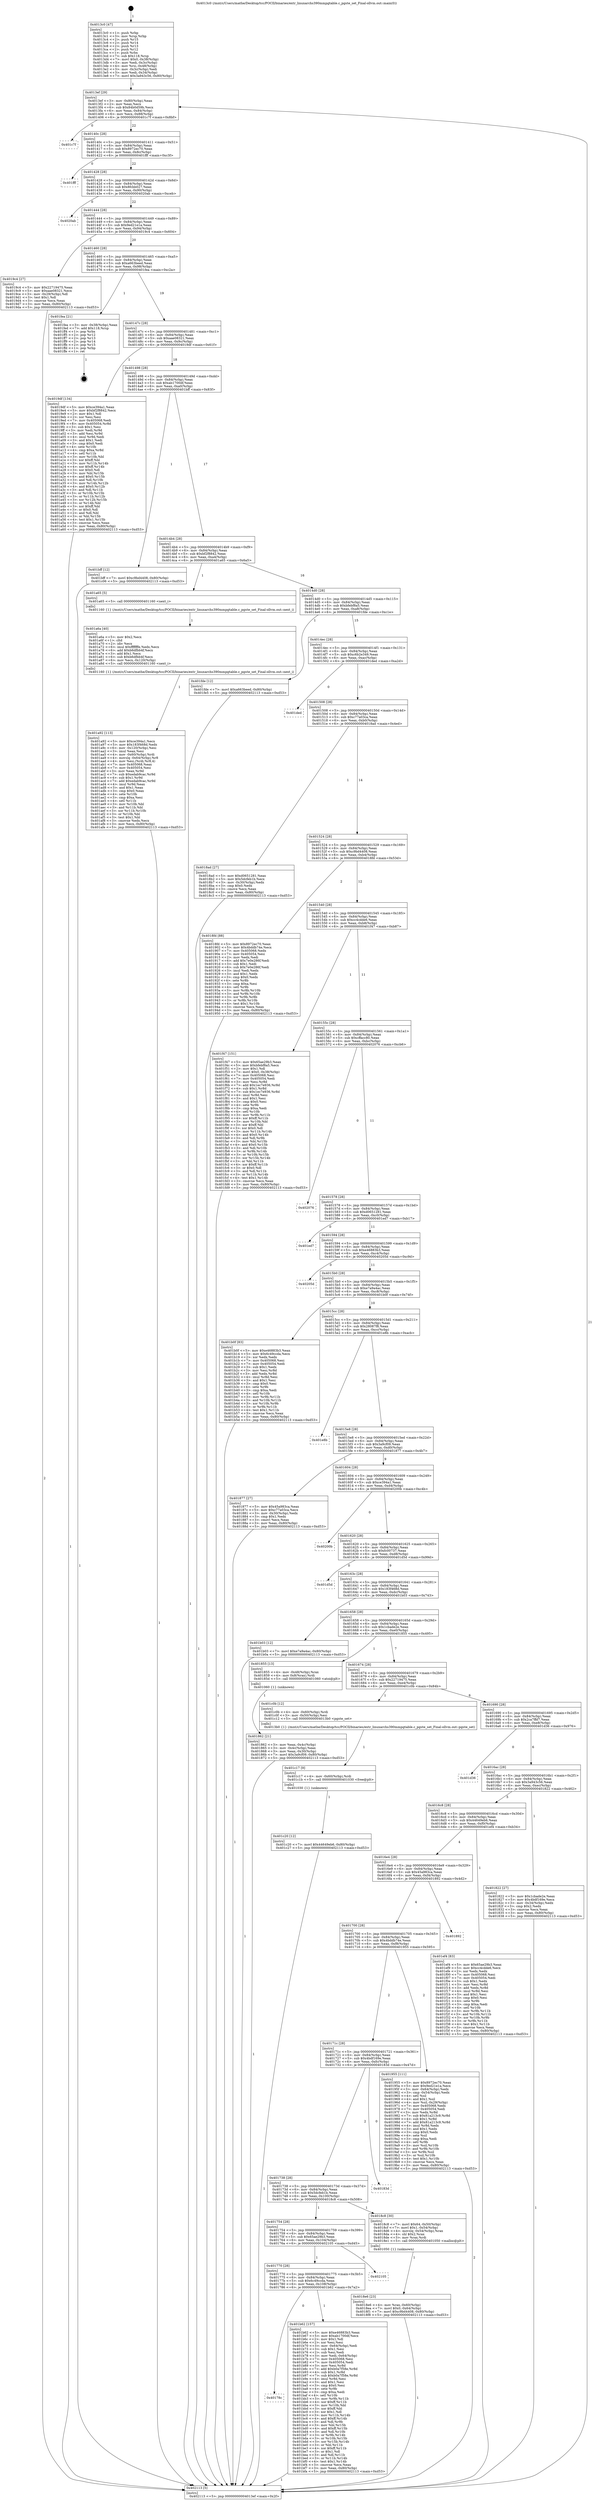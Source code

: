 digraph "0x4013c0" {
  label = "0x4013c0 (/mnt/c/Users/mathe/Desktop/tcc/POCII/binaries/extr_linuxarchs390mmpgtable.c_pgste_set_Final-ollvm.out::main(0))"
  labelloc = "t"
  node[shape=record]

  Entry [label="",width=0.3,height=0.3,shape=circle,fillcolor=black,style=filled]
  "0x4013ef" [label="{
     0x4013ef [29]\l
     | [instrs]\l
     &nbsp;&nbsp;0x4013ef \<+3\>: mov -0x80(%rbp),%eax\l
     &nbsp;&nbsp;0x4013f2 \<+2\>: mov %eax,%ecx\l
     &nbsp;&nbsp;0x4013f4 \<+6\>: sub $0x84b0d59b,%ecx\l
     &nbsp;&nbsp;0x4013fa \<+6\>: mov %eax,-0x84(%rbp)\l
     &nbsp;&nbsp;0x401400 \<+6\>: mov %ecx,-0x88(%rbp)\l
     &nbsp;&nbsp;0x401406 \<+6\>: je 0000000000401c7f \<main+0x8bf\>\l
  }"]
  "0x401c7f" [label="{
     0x401c7f\l
  }", style=dashed]
  "0x40140c" [label="{
     0x40140c [28]\l
     | [instrs]\l
     &nbsp;&nbsp;0x40140c \<+5\>: jmp 0000000000401411 \<main+0x51\>\l
     &nbsp;&nbsp;0x401411 \<+6\>: mov -0x84(%rbp),%eax\l
     &nbsp;&nbsp;0x401417 \<+5\>: sub $0x8972ec70,%eax\l
     &nbsp;&nbsp;0x40141c \<+6\>: mov %eax,-0x8c(%rbp)\l
     &nbsp;&nbsp;0x401422 \<+6\>: je 0000000000401fff \<main+0xc3f\>\l
  }"]
  Exit [label="",width=0.3,height=0.3,shape=circle,fillcolor=black,style=filled,peripheries=2]
  "0x401fff" [label="{
     0x401fff\l
  }", style=dashed]
  "0x401428" [label="{
     0x401428 [28]\l
     | [instrs]\l
     &nbsp;&nbsp;0x401428 \<+5\>: jmp 000000000040142d \<main+0x6d\>\l
     &nbsp;&nbsp;0x40142d \<+6\>: mov -0x84(%rbp),%eax\l
     &nbsp;&nbsp;0x401433 \<+5\>: sub $0x8fcbb027,%eax\l
     &nbsp;&nbsp;0x401438 \<+6\>: mov %eax,-0x90(%rbp)\l
     &nbsp;&nbsp;0x40143e \<+6\>: je 00000000004020ab \<main+0xceb\>\l
  }"]
  "0x401c20" [label="{
     0x401c20 [12]\l
     | [instrs]\l
     &nbsp;&nbsp;0x401c20 \<+7\>: movl $0x44649eb6,-0x80(%rbp)\l
     &nbsp;&nbsp;0x401c27 \<+5\>: jmp 0000000000402113 \<main+0xd53\>\l
  }"]
  "0x4020ab" [label="{
     0x4020ab\l
  }", style=dashed]
  "0x401444" [label="{
     0x401444 [28]\l
     | [instrs]\l
     &nbsp;&nbsp;0x401444 \<+5\>: jmp 0000000000401449 \<main+0x89\>\l
     &nbsp;&nbsp;0x401449 \<+6\>: mov -0x84(%rbp),%eax\l
     &nbsp;&nbsp;0x40144f \<+5\>: sub $0x9ed21e1a,%eax\l
     &nbsp;&nbsp;0x401454 \<+6\>: mov %eax,-0x94(%rbp)\l
     &nbsp;&nbsp;0x40145a \<+6\>: je 00000000004019c4 \<main+0x604\>\l
  }"]
  "0x401c17" [label="{
     0x401c17 [9]\l
     | [instrs]\l
     &nbsp;&nbsp;0x401c17 \<+4\>: mov -0x60(%rbp),%rdi\l
     &nbsp;&nbsp;0x401c1b \<+5\>: call 0000000000401030 \<free@plt\>\l
     | [calls]\l
     &nbsp;&nbsp;0x401030 \{1\} (unknown)\l
  }"]
  "0x4019c4" [label="{
     0x4019c4 [27]\l
     | [instrs]\l
     &nbsp;&nbsp;0x4019c4 \<+5\>: mov $0x22719475,%eax\l
     &nbsp;&nbsp;0x4019c9 \<+5\>: mov $0xaae08321,%ecx\l
     &nbsp;&nbsp;0x4019ce \<+3\>: mov -0x29(%rbp),%dl\l
     &nbsp;&nbsp;0x4019d1 \<+3\>: test $0x1,%dl\l
     &nbsp;&nbsp;0x4019d4 \<+3\>: cmovne %ecx,%eax\l
     &nbsp;&nbsp;0x4019d7 \<+3\>: mov %eax,-0x80(%rbp)\l
     &nbsp;&nbsp;0x4019da \<+5\>: jmp 0000000000402113 \<main+0xd53\>\l
  }"]
  "0x401460" [label="{
     0x401460 [28]\l
     | [instrs]\l
     &nbsp;&nbsp;0x401460 \<+5\>: jmp 0000000000401465 \<main+0xa5\>\l
     &nbsp;&nbsp;0x401465 \<+6\>: mov -0x84(%rbp),%eax\l
     &nbsp;&nbsp;0x40146b \<+5\>: sub $0xa663beed,%eax\l
     &nbsp;&nbsp;0x401470 \<+6\>: mov %eax,-0x98(%rbp)\l
     &nbsp;&nbsp;0x401476 \<+6\>: je 0000000000401fea \<main+0xc2a\>\l
  }"]
  "0x40178c" [label="{
     0x40178c\l
  }", style=dashed]
  "0x401fea" [label="{
     0x401fea [21]\l
     | [instrs]\l
     &nbsp;&nbsp;0x401fea \<+3\>: mov -0x38(%rbp),%eax\l
     &nbsp;&nbsp;0x401fed \<+7\>: add $0x118,%rsp\l
     &nbsp;&nbsp;0x401ff4 \<+1\>: pop %rbx\l
     &nbsp;&nbsp;0x401ff5 \<+2\>: pop %r12\l
     &nbsp;&nbsp;0x401ff7 \<+2\>: pop %r13\l
     &nbsp;&nbsp;0x401ff9 \<+2\>: pop %r14\l
     &nbsp;&nbsp;0x401ffb \<+2\>: pop %r15\l
     &nbsp;&nbsp;0x401ffd \<+1\>: pop %rbp\l
     &nbsp;&nbsp;0x401ffe \<+1\>: ret\l
  }"]
  "0x40147c" [label="{
     0x40147c [28]\l
     | [instrs]\l
     &nbsp;&nbsp;0x40147c \<+5\>: jmp 0000000000401481 \<main+0xc1\>\l
     &nbsp;&nbsp;0x401481 \<+6\>: mov -0x84(%rbp),%eax\l
     &nbsp;&nbsp;0x401487 \<+5\>: sub $0xaae08321,%eax\l
     &nbsp;&nbsp;0x40148c \<+6\>: mov %eax,-0x9c(%rbp)\l
     &nbsp;&nbsp;0x401492 \<+6\>: je 00000000004019df \<main+0x61f\>\l
  }"]
  "0x401b62" [label="{
     0x401b62 [157]\l
     | [instrs]\l
     &nbsp;&nbsp;0x401b62 \<+5\>: mov $0xe46883b3,%eax\l
     &nbsp;&nbsp;0x401b67 \<+5\>: mov $0xab1700df,%ecx\l
     &nbsp;&nbsp;0x401b6c \<+2\>: mov $0x1,%dl\l
     &nbsp;&nbsp;0x401b6e \<+2\>: xor %esi,%esi\l
     &nbsp;&nbsp;0x401b70 \<+3\>: mov -0x64(%rbp),%edi\l
     &nbsp;&nbsp;0x401b73 \<+3\>: sub $0x1,%esi\l
     &nbsp;&nbsp;0x401b76 \<+2\>: sub %esi,%edi\l
     &nbsp;&nbsp;0x401b78 \<+3\>: mov %edi,-0x64(%rbp)\l
     &nbsp;&nbsp;0x401b7b \<+7\>: mov 0x405068,%esi\l
     &nbsp;&nbsp;0x401b82 \<+7\>: mov 0x405054,%edi\l
     &nbsp;&nbsp;0x401b89 \<+3\>: mov %esi,%r8d\l
     &nbsp;&nbsp;0x401b8c \<+7\>: add $0xb0a7f58e,%r8d\l
     &nbsp;&nbsp;0x401b93 \<+4\>: sub $0x1,%r8d\l
     &nbsp;&nbsp;0x401b97 \<+7\>: sub $0xb0a7f58e,%r8d\l
     &nbsp;&nbsp;0x401b9e \<+4\>: imul %r8d,%esi\l
     &nbsp;&nbsp;0x401ba2 \<+3\>: and $0x1,%esi\l
     &nbsp;&nbsp;0x401ba5 \<+3\>: cmp $0x0,%esi\l
     &nbsp;&nbsp;0x401ba8 \<+4\>: sete %r9b\l
     &nbsp;&nbsp;0x401bac \<+3\>: cmp $0xa,%edi\l
     &nbsp;&nbsp;0x401baf \<+4\>: setl %r10b\l
     &nbsp;&nbsp;0x401bb3 \<+3\>: mov %r9b,%r11b\l
     &nbsp;&nbsp;0x401bb6 \<+4\>: xor $0xff,%r11b\l
     &nbsp;&nbsp;0x401bba \<+3\>: mov %r10b,%bl\l
     &nbsp;&nbsp;0x401bbd \<+3\>: xor $0xff,%bl\l
     &nbsp;&nbsp;0x401bc0 \<+3\>: xor $0x1,%dl\l
     &nbsp;&nbsp;0x401bc3 \<+3\>: mov %r11b,%r14b\l
     &nbsp;&nbsp;0x401bc6 \<+4\>: and $0xff,%r14b\l
     &nbsp;&nbsp;0x401bca \<+3\>: and %dl,%r9b\l
     &nbsp;&nbsp;0x401bcd \<+3\>: mov %bl,%r15b\l
     &nbsp;&nbsp;0x401bd0 \<+4\>: and $0xff,%r15b\l
     &nbsp;&nbsp;0x401bd4 \<+3\>: and %dl,%r10b\l
     &nbsp;&nbsp;0x401bd7 \<+3\>: or %r9b,%r14b\l
     &nbsp;&nbsp;0x401bda \<+3\>: or %r10b,%r15b\l
     &nbsp;&nbsp;0x401bdd \<+3\>: xor %r15b,%r14b\l
     &nbsp;&nbsp;0x401be0 \<+3\>: or %bl,%r11b\l
     &nbsp;&nbsp;0x401be3 \<+4\>: xor $0xff,%r11b\l
     &nbsp;&nbsp;0x401be7 \<+3\>: or $0x1,%dl\l
     &nbsp;&nbsp;0x401bea \<+3\>: and %dl,%r11b\l
     &nbsp;&nbsp;0x401bed \<+3\>: or %r11b,%r14b\l
     &nbsp;&nbsp;0x401bf0 \<+4\>: test $0x1,%r14b\l
     &nbsp;&nbsp;0x401bf4 \<+3\>: cmovne %ecx,%eax\l
     &nbsp;&nbsp;0x401bf7 \<+3\>: mov %eax,-0x80(%rbp)\l
     &nbsp;&nbsp;0x401bfa \<+5\>: jmp 0000000000402113 \<main+0xd53\>\l
  }"]
  "0x4019df" [label="{
     0x4019df [134]\l
     | [instrs]\l
     &nbsp;&nbsp;0x4019df \<+5\>: mov $0xce394a1,%eax\l
     &nbsp;&nbsp;0x4019e4 \<+5\>: mov $0xbf2f8842,%ecx\l
     &nbsp;&nbsp;0x4019e9 \<+2\>: mov $0x1,%dl\l
     &nbsp;&nbsp;0x4019eb \<+2\>: xor %esi,%esi\l
     &nbsp;&nbsp;0x4019ed \<+7\>: mov 0x405068,%edi\l
     &nbsp;&nbsp;0x4019f4 \<+8\>: mov 0x405054,%r8d\l
     &nbsp;&nbsp;0x4019fc \<+3\>: sub $0x1,%esi\l
     &nbsp;&nbsp;0x4019ff \<+3\>: mov %edi,%r9d\l
     &nbsp;&nbsp;0x401a02 \<+3\>: add %esi,%r9d\l
     &nbsp;&nbsp;0x401a05 \<+4\>: imul %r9d,%edi\l
     &nbsp;&nbsp;0x401a09 \<+3\>: and $0x1,%edi\l
     &nbsp;&nbsp;0x401a0c \<+3\>: cmp $0x0,%edi\l
     &nbsp;&nbsp;0x401a0f \<+4\>: sete %r10b\l
     &nbsp;&nbsp;0x401a13 \<+4\>: cmp $0xa,%r8d\l
     &nbsp;&nbsp;0x401a17 \<+4\>: setl %r11b\l
     &nbsp;&nbsp;0x401a1b \<+3\>: mov %r10b,%bl\l
     &nbsp;&nbsp;0x401a1e \<+3\>: xor $0xff,%bl\l
     &nbsp;&nbsp;0x401a21 \<+3\>: mov %r11b,%r14b\l
     &nbsp;&nbsp;0x401a24 \<+4\>: xor $0xff,%r14b\l
     &nbsp;&nbsp;0x401a28 \<+3\>: xor $0x0,%dl\l
     &nbsp;&nbsp;0x401a2b \<+3\>: mov %bl,%r15b\l
     &nbsp;&nbsp;0x401a2e \<+4\>: and $0x0,%r15b\l
     &nbsp;&nbsp;0x401a32 \<+3\>: and %dl,%r10b\l
     &nbsp;&nbsp;0x401a35 \<+3\>: mov %r14b,%r12b\l
     &nbsp;&nbsp;0x401a38 \<+4\>: and $0x0,%r12b\l
     &nbsp;&nbsp;0x401a3c \<+3\>: and %dl,%r11b\l
     &nbsp;&nbsp;0x401a3f \<+3\>: or %r10b,%r15b\l
     &nbsp;&nbsp;0x401a42 \<+3\>: or %r11b,%r12b\l
     &nbsp;&nbsp;0x401a45 \<+3\>: xor %r12b,%r15b\l
     &nbsp;&nbsp;0x401a48 \<+3\>: or %r14b,%bl\l
     &nbsp;&nbsp;0x401a4b \<+3\>: xor $0xff,%bl\l
     &nbsp;&nbsp;0x401a4e \<+3\>: or $0x0,%dl\l
     &nbsp;&nbsp;0x401a51 \<+2\>: and %dl,%bl\l
     &nbsp;&nbsp;0x401a53 \<+3\>: or %bl,%r15b\l
     &nbsp;&nbsp;0x401a56 \<+4\>: test $0x1,%r15b\l
     &nbsp;&nbsp;0x401a5a \<+3\>: cmovne %ecx,%eax\l
     &nbsp;&nbsp;0x401a5d \<+3\>: mov %eax,-0x80(%rbp)\l
     &nbsp;&nbsp;0x401a60 \<+5\>: jmp 0000000000402113 \<main+0xd53\>\l
  }"]
  "0x401498" [label="{
     0x401498 [28]\l
     | [instrs]\l
     &nbsp;&nbsp;0x401498 \<+5\>: jmp 000000000040149d \<main+0xdd\>\l
     &nbsp;&nbsp;0x40149d \<+6\>: mov -0x84(%rbp),%eax\l
     &nbsp;&nbsp;0x4014a3 \<+5\>: sub $0xab1700df,%eax\l
     &nbsp;&nbsp;0x4014a8 \<+6\>: mov %eax,-0xa0(%rbp)\l
     &nbsp;&nbsp;0x4014ae \<+6\>: je 0000000000401bff \<main+0x83f\>\l
  }"]
  "0x401770" [label="{
     0x401770 [28]\l
     | [instrs]\l
     &nbsp;&nbsp;0x401770 \<+5\>: jmp 0000000000401775 \<main+0x3b5\>\l
     &nbsp;&nbsp;0x401775 \<+6\>: mov -0x84(%rbp),%eax\l
     &nbsp;&nbsp;0x40177b \<+5\>: sub $0x6c49ccda,%eax\l
     &nbsp;&nbsp;0x401780 \<+6\>: mov %eax,-0x108(%rbp)\l
     &nbsp;&nbsp;0x401786 \<+6\>: je 0000000000401b62 \<main+0x7a2\>\l
  }"]
  "0x401bff" [label="{
     0x401bff [12]\l
     | [instrs]\l
     &nbsp;&nbsp;0x401bff \<+7\>: movl $0xc9bd4408,-0x80(%rbp)\l
     &nbsp;&nbsp;0x401c06 \<+5\>: jmp 0000000000402113 \<main+0xd53\>\l
  }"]
  "0x4014b4" [label="{
     0x4014b4 [28]\l
     | [instrs]\l
     &nbsp;&nbsp;0x4014b4 \<+5\>: jmp 00000000004014b9 \<main+0xf9\>\l
     &nbsp;&nbsp;0x4014b9 \<+6\>: mov -0x84(%rbp),%eax\l
     &nbsp;&nbsp;0x4014bf \<+5\>: sub $0xbf2f8842,%eax\l
     &nbsp;&nbsp;0x4014c4 \<+6\>: mov %eax,-0xa4(%rbp)\l
     &nbsp;&nbsp;0x4014ca \<+6\>: je 0000000000401a65 \<main+0x6a5\>\l
  }"]
  "0x402105" [label="{
     0x402105\l
  }", style=dashed]
  "0x401a65" [label="{
     0x401a65 [5]\l
     | [instrs]\l
     &nbsp;&nbsp;0x401a65 \<+5\>: call 0000000000401160 \<next_i\>\l
     | [calls]\l
     &nbsp;&nbsp;0x401160 \{1\} (/mnt/c/Users/mathe/Desktop/tcc/POCII/binaries/extr_linuxarchs390mmpgtable.c_pgste_set_Final-ollvm.out::next_i)\l
  }"]
  "0x4014d0" [label="{
     0x4014d0 [28]\l
     | [instrs]\l
     &nbsp;&nbsp;0x4014d0 \<+5\>: jmp 00000000004014d5 \<main+0x115\>\l
     &nbsp;&nbsp;0x4014d5 \<+6\>: mov -0x84(%rbp),%eax\l
     &nbsp;&nbsp;0x4014db \<+5\>: sub $0xbfebf8a5,%eax\l
     &nbsp;&nbsp;0x4014e0 \<+6\>: mov %eax,-0xa8(%rbp)\l
     &nbsp;&nbsp;0x4014e6 \<+6\>: je 0000000000401fde \<main+0xc1e\>\l
  }"]
  "0x401a92" [label="{
     0x401a92 [113]\l
     | [instrs]\l
     &nbsp;&nbsp;0x401a92 \<+5\>: mov $0xce394a1,%ecx\l
     &nbsp;&nbsp;0x401a97 \<+5\>: mov $0x183f468d,%edx\l
     &nbsp;&nbsp;0x401a9c \<+6\>: mov -0x120(%rbp),%esi\l
     &nbsp;&nbsp;0x401aa2 \<+3\>: imul %eax,%esi\l
     &nbsp;&nbsp;0x401aa5 \<+4\>: mov -0x60(%rbp),%rdi\l
     &nbsp;&nbsp;0x401aa9 \<+4\>: movslq -0x64(%rbp),%r8\l
     &nbsp;&nbsp;0x401aad \<+4\>: mov %esi,(%rdi,%r8,4)\l
     &nbsp;&nbsp;0x401ab1 \<+7\>: mov 0x405068,%eax\l
     &nbsp;&nbsp;0x401ab8 \<+7\>: mov 0x405054,%esi\l
     &nbsp;&nbsp;0x401abf \<+3\>: mov %eax,%r9d\l
     &nbsp;&nbsp;0x401ac2 \<+7\>: sub $0xedab9cac,%r9d\l
     &nbsp;&nbsp;0x401ac9 \<+4\>: sub $0x1,%r9d\l
     &nbsp;&nbsp;0x401acd \<+7\>: add $0xedab9cac,%r9d\l
     &nbsp;&nbsp;0x401ad4 \<+4\>: imul %r9d,%eax\l
     &nbsp;&nbsp;0x401ad8 \<+3\>: and $0x1,%eax\l
     &nbsp;&nbsp;0x401adb \<+3\>: cmp $0x0,%eax\l
     &nbsp;&nbsp;0x401ade \<+4\>: sete %r10b\l
     &nbsp;&nbsp;0x401ae2 \<+3\>: cmp $0xa,%esi\l
     &nbsp;&nbsp;0x401ae5 \<+4\>: setl %r11b\l
     &nbsp;&nbsp;0x401ae9 \<+3\>: mov %r10b,%bl\l
     &nbsp;&nbsp;0x401aec \<+3\>: and %r11b,%bl\l
     &nbsp;&nbsp;0x401aef \<+3\>: xor %r11b,%r10b\l
     &nbsp;&nbsp;0x401af2 \<+3\>: or %r10b,%bl\l
     &nbsp;&nbsp;0x401af5 \<+3\>: test $0x1,%bl\l
     &nbsp;&nbsp;0x401af8 \<+3\>: cmovne %edx,%ecx\l
     &nbsp;&nbsp;0x401afb \<+3\>: mov %ecx,-0x80(%rbp)\l
     &nbsp;&nbsp;0x401afe \<+5\>: jmp 0000000000402113 \<main+0xd53\>\l
  }"]
  "0x401fde" [label="{
     0x401fde [12]\l
     | [instrs]\l
     &nbsp;&nbsp;0x401fde \<+7\>: movl $0xa663beed,-0x80(%rbp)\l
     &nbsp;&nbsp;0x401fe5 \<+5\>: jmp 0000000000402113 \<main+0xd53\>\l
  }"]
  "0x4014ec" [label="{
     0x4014ec [28]\l
     | [instrs]\l
     &nbsp;&nbsp;0x4014ec \<+5\>: jmp 00000000004014f1 \<main+0x131\>\l
     &nbsp;&nbsp;0x4014f1 \<+6\>: mov -0x84(%rbp),%eax\l
     &nbsp;&nbsp;0x4014f7 \<+5\>: sub $0xc6b2e349,%eax\l
     &nbsp;&nbsp;0x4014fc \<+6\>: mov %eax,-0xac(%rbp)\l
     &nbsp;&nbsp;0x401502 \<+6\>: je 0000000000401ded \<main+0xa2d\>\l
  }"]
  "0x401a6a" [label="{
     0x401a6a [40]\l
     | [instrs]\l
     &nbsp;&nbsp;0x401a6a \<+5\>: mov $0x2,%ecx\l
     &nbsp;&nbsp;0x401a6f \<+1\>: cltd\l
     &nbsp;&nbsp;0x401a70 \<+2\>: idiv %ecx\l
     &nbsp;&nbsp;0x401a72 \<+6\>: imul $0xfffffffe,%edx,%ecx\l
     &nbsp;&nbsp;0x401a78 \<+6\>: add $0xb6dfbb4f,%ecx\l
     &nbsp;&nbsp;0x401a7e \<+3\>: add $0x1,%ecx\l
     &nbsp;&nbsp;0x401a81 \<+6\>: sub $0xb6dfbb4f,%ecx\l
     &nbsp;&nbsp;0x401a87 \<+6\>: mov %ecx,-0x120(%rbp)\l
     &nbsp;&nbsp;0x401a8d \<+5\>: call 0000000000401160 \<next_i\>\l
     | [calls]\l
     &nbsp;&nbsp;0x401160 \{1\} (/mnt/c/Users/mathe/Desktop/tcc/POCII/binaries/extr_linuxarchs390mmpgtable.c_pgste_set_Final-ollvm.out::next_i)\l
  }"]
  "0x401ded" [label="{
     0x401ded\l
  }", style=dashed]
  "0x401508" [label="{
     0x401508 [28]\l
     | [instrs]\l
     &nbsp;&nbsp;0x401508 \<+5\>: jmp 000000000040150d \<main+0x14d\>\l
     &nbsp;&nbsp;0x40150d \<+6\>: mov -0x84(%rbp),%eax\l
     &nbsp;&nbsp;0x401513 \<+5\>: sub $0xc77a03ca,%eax\l
     &nbsp;&nbsp;0x401518 \<+6\>: mov %eax,-0xb0(%rbp)\l
     &nbsp;&nbsp;0x40151e \<+6\>: je 00000000004018ad \<main+0x4ed\>\l
  }"]
  "0x4018e6" [label="{
     0x4018e6 [23]\l
     | [instrs]\l
     &nbsp;&nbsp;0x4018e6 \<+4\>: mov %rax,-0x60(%rbp)\l
     &nbsp;&nbsp;0x4018ea \<+7\>: movl $0x0,-0x64(%rbp)\l
     &nbsp;&nbsp;0x4018f1 \<+7\>: movl $0xc9bd4408,-0x80(%rbp)\l
     &nbsp;&nbsp;0x4018f8 \<+5\>: jmp 0000000000402113 \<main+0xd53\>\l
  }"]
  "0x4018ad" [label="{
     0x4018ad [27]\l
     | [instrs]\l
     &nbsp;&nbsp;0x4018ad \<+5\>: mov $0xd0651281,%eax\l
     &nbsp;&nbsp;0x4018b2 \<+5\>: mov $0x5dcfeb1b,%ecx\l
     &nbsp;&nbsp;0x4018b7 \<+3\>: mov -0x30(%rbp),%edx\l
     &nbsp;&nbsp;0x4018ba \<+3\>: cmp $0x0,%edx\l
     &nbsp;&nbsp;0x4018bd \<+3\>: cmove %ecx,%eax\l
     &nbsp;&nbsp;0x4018c0 \<+3\>: mov %eax,-0x80(%rbp)\l
     &nbsp;&nbsp;0x4018c3 \<+5\>: jmp 0000000000402113 \<main+0xd53\>\l
  }"]
  "0x401524" [label="{
     0x401524 [28]\l
     | [instrs]\l
     &nbsp;&nbsp;0x401524 \<+5\>: jmp 0000000000401529 \<main+0x169\>\l
     &nbsp;&nbsp;0x401529 \<+6\>: mov -0x84(%rbp),%eax\l
     &nbsp;&nbsp;0x40152f \<+5\>: sub $0xc9bd4408,%eax\l
     &nbsp;&nbsp;0x401534 \<+6\>: mov %eax,-0xb4(%rbp)\l
     &nbsp;&nbsp;0x40153a \<+6\>: je 00000000004018fd \<main+0x53d\>\l
  }"]
  "0x401754" [label="{
     0x401754 [28]\l
     | [instrs]\l
     &nbsp;&nbsp;0x401754 \<+5\>: jmp 0000000000401759 \<main+0x399\>\l
     &nbsp;&nbsp;0x401759 \<+6\>: mov -0x84(%rbp),%eax\l
     &nbsp;&nbsp;0x40175f \<+5\>: sub $0x65ae29b3,%eax\l
     &nbsp;&nbsp;0x401764 \<+6\>: mov %eax,-0x104(%rbp)\l
     &nbsp;&nbsp;0x40176a \<+6\>: je 0000000000402105 \<main+0xd45\>\l
  }"]
  "0x4018fd" [label="{
     0x4018fd [88]\l
     | [instrs]\l
     &nbsp;&nbsp;0x4018fd \<+5\>: mov $0x8972ec70,%eax\l
     &nbsp;&nbsp;0x401902 \<+5\>: mov $0x4bddb74e,%ecx\l
     &nbsp;&nbsp;0x401907 \<+7\>: mov 0x405068,%edx\l
     &nbsp;&nbsp;0x40190e \<+7\>: mov 0x405054,%esi\l
     &nbsp;&nbsp;0x401915 \<+2\>: mov %edx,%edi\l
     &nbsp;&nbsp;0x401917 \<+6\>: add $0x7e0e286f,%edi\l
     &nbsp;&nbsp;0x40191d \<+3\>: sub $0x1,%edi\l
     &nbsp;&nbsp;0x401920 \<+6\>: sub $0x7e0e286f,%edi\l
     &nbsp;&nbsp;0x401926 \<+3\>: imul %edi,%edx\l
     &nbsp;&nbsp;0x401929 \<+3\>: and $0x1,%edx\l
     &nbsp;&nbsp;0x40192c \<+3\>: cmp $0x0,%edx\l
     &nbsp;&nbsp;0x40192f \<+4\>: sete %r8b\l
     &nbsp;&nbsp;0x401933 \<+3\>: cmp $0xa,%esi\l
     &nbsp;&nbsp;0x401936 \<+4\>: setl %r9b\l
     &nbsp;&nbsp;0x40193a \<+3\>: mov %r8b,%r10b\l
     &nbsp;&nbsp;0x40193d \<+3\>: and %r9b,%r10b\l
     &nbsp;&nbsp;0x401940 \<+3\>: xor %r9b,%r8b\l
     &nbsp;&nbsp;0x401943 \<+3\>: or %r8b,%r10b\l
     &nbsp;&nbsp;0x401946 \<+4\>: test $0x1,%r10b\l
     &nbsp;&nbsp;0x40194a \<+3\>: cmovne %ecx,%eax\l
     &nbsp;&nbsp;0x40194d \<+3\>: mov %eax,-0x80(%rbp)\l
     &nbsp;&nbsp;0x401950 \<+5\>: jmp 0000000000402113 \<main+0xd53\>\l
  }"]
  "0x401540" [label="{
     0x401540 [28]\l
     | [instrs]\l
     &nbsp;&nbsp;0x401540 \<+5\>: jmp 0000000000401545 \<main+0x185\>\l
     &nbsp;&nbsp;0x401545 \<+6\>: mov -0x84(%rbp),%eax\l
     &nbsp;&nbsp;0x40154b \<+5\>: sub $0xcc4cdde6,%eax\l
     &nbsp;&nbsp;0x401550 \<+6\>: mov %eax,-0xb8(%rbp)\l
     &nbsp;&nbsp;0x401556 \<+6\>: je 0000000000401f47 \<main+0xb87\>\l
  }"]
  "0x4018c8" [label="{
     0x4018c8 [30]\l
     | [instrs]\l
     &nbsp;&nbsp;0x4018c8 \<+7\>: movl $0x64,-0x50(%rbp)\l
     &nbsp;&nbsp;0x4018cf \<+7\>: movl $0x1,-0x54(%rbp)\l
     &nbsp;&nbsp;0x4018d6 \<+4\>: movslq -0x54(%rbp),%rax\l
     &nbsp;&nbsp;0x4018da \<+4\>: shl $0x2,%rax\l
     &nbsp;&nbsp;0x4018de \<+3\>: mov %rax,%rdi\l
     &nbsp;&nbsp;0x4018e1 \<+5\>: call 0000000000401050 \<malloc@plt\>\l
     | [calls]\l
     &nbsp;&nbsp;0x401050 \{1\} (unknown)\l
  }"]
  "0x401f47" [label="{
     0x401f47 [151]\l
     | [instrs]\l
     &nbsp;&nbsp;0x401f47 \<+5\>: mov $0x65ae29b3,%eax\l
     &nbsp;&nbsp;0x401f4c \<+5\>: mov $0xbfebf8a5,%ecx\l
     &nbsp;&nbsp;0x401f51 \<+2\>: mov $0x1,%dl\l
     &nbsp;&nbsp;0x401f53 \<+7\>: movl $0x0,-0x38(%rbp)\l
     &nbsp;&nbsp;0x401f5a \<+7\>: mov 0x405068,%esi\l
     &nbsp;&nbsp;0x401f61 \<+7\>: mov 0x405054,%edi\l
     &nbsp;&nbsp;0x401f68 \<+3\>: mov %esi,%r8d\l
     &nbsp;&nbsp;0x401f6b \<+7\>: add $0x1ec7e936,%r8d\l
     &nbsp;&nbsp;0x401f72 \<+4\>: sub $0x1,%r8d\l
     &nbsp;&nbsp;0x401f76 \<+7\>: sub $0x1ec7e936,%r8d\l
     &nbsp;&nbsp;0x401f7d \<+4\>: imul %r8d,%esi\l
     &nbsp;&nbsp;0x401f81 \<+3\>: and $0x1,%esi\l
     &nbsp;&nbsp;0x401f84 \<+3\>: cmp $0x0,%esi\l
     &nbsp;&nbsp;0x401f87 \<+4\>: sete %r9b\l
     &nbsp;&nbsp;0x401f8b \<+3\>: cmp $0xa,%edi\l
     &nbsp;&nbsp;0x401f8e \<+4\>: setl %r10b\l
     &nbsp;&nbsp;0x401f92 \<+3\>: mov %r9b,%r11b\l
     &nbsp;&nbsp;0x401f95 \<+4\>: xor $0xff,%r11b\l
     &nbsp;&nbsp;0x401f99 \<+3\>: mov %r10b,%bl\l
     &nbsp;&nbsp;0x401f9c \<+3\>: xor $0xff,%bl\l
     &nbsp;&nbsp;0x401f9f \<+3\>: xor $0x0,%dl\l
     &nbsp;&nbsp;0x401fa2 \<+3\>: mov %r11b,%r14b\l
     &nbsp;&nbsp;0x401fa5 \<+4\>: and $0x0,%r14b\l
     &nbsp;&nbsp;0x401fa9 \<+3\>: and %dl,%r9b\l
     &nbsp;&nbsp;0x401fac \<+3\>: mov %bl,%r15b\l
     &nbsp;&nbsp;0x401faf \<+4\>: and $0x0,%r15b\l
     &nbsp;&nbsp;0x401fb3 \<+3\>: and %dl,%r10b\l
     &nbsp;&nbsp;0x401fb6 \<+3\>: or %r9b,%r14b\l
     &nbsp;&nbsp;0x401fb9 \<+3\>: or %r10b,%r15b\l
     &nbsp;&nbsp;0x401fbc \<+3\>: xor %r15b,%r14b\l
     &nbsp;&nbsp;0x401fbf \<+3\>: or %bl,%r11b\l
     &nbsp;&nbsp;0x401fc2 \<+4\>: xor $0xff,%r11b\l
     &nbsp;&nbsp;0x401fc6 \<+3\>: or $0x0,%dl\l
     &nbsp;&nbsp;0x401fc9 \<+3\>: and %dl,%r11b\l
     &nbsp;&nbsp;0x401fcc \<+3\>: or %r11b,%r14b\l
     &nbsp;&nbsp;0x401fcf \<+4\>: test $0x1,%r14b\l
     &nbsp;&nbsp;0x401fd3 \<+3\>: cmovne %ecx,%eax\l
     &nbsp;&nbsp;0x401fd6 \<+3\>: mov %eax,-0x80(%rbp)\l
     &nbsp;&nbsp;0x401fd9 \<+5\>: jmp 0000000000402113 \<main+0xd53\>\l
  }"]
  "0x40155c" [label="{
     0x40155c [28]\l
     | [instrs]\l
     &nbsp;&nbsp;0x40155c \<+5\>: jmp 0000000000401561 \<main+0x1a1\>\l
     &nbsp;&nbsp;0x401561 \<+6\>: mov -0x84(%rbp),%eax\l
     &nbsp;&nbsp;0x401567 \<+5\>: sub $0xcffacc80,%eax\l
     &nbsp;&nbsp;0x40156c \<+6\>: mov %eax,-0xbc(%rbp)\l
     &nbsp;&nbsp;0x401572 \<+6\>: je 0000000000402076 \<main+0xcb6\>\l
  }"]
  "0x401738" [label="{
     0x401738 [28]\l
     | [instrs]\l
     &nbsp;&nbsp;0x401738 \<+5\>: jmp 000000000040173d \<main+0x37d\>\l
     &nbsp;&nbsp;0x40173d \<+6\>: mov -0x84(%rbp),%eax\l
     &nbsp;&nbsp;0x401743 \<+5\>: sub $0x5dcfeb1b,%eax\l
     &nbsp;&nbsp;0x401748 \<+6\>: mov %eax,-0x100(%rbp)\l
     &nbsp;&nbsp;0x40174e \<+6\>: je 00000000004018c8 \<main+0x508\>\l
  }"]
  "0x402076" [label="{
     0x402076\l
  }", style=dashed]
  "0x401578" [label="{
     0x401578 [28]\l
     | [instrs]\l
     &nbsp;&nbsp;0x401578 \<+5\>: jmp 000000000040157d \<main+0x1bd\>\l
     &nbsp;&nbsp;0x40157d \<+6\>: mov -0x84(%rbp),%eax\l
     &nbsp;&nbsp;0x401583 \<+5\>: sub $0xd0651281,%eax\l
     &nbsp;&nbsp;0x401588 \<+6\>: mov %eax,-0xc0(%rbp)\l
     &nbsp;&nbsp;0x40158e \<+6\>: je 0000000000401ed7 \<main+0xb17\>\l
  }"]
  "0x40183d" [label="{
     0x40183d\l
  }", style=dashed]
  "0x401ed7" [label="{
     0x401ed7\l
  }", style=dashed]
  "0x401594" [label="{
     0x401594 [28]\l
     | [instrs]\l
     &nbsp;&nbsp;0x401594 \<+5\>: jmp 0000000000401599 \<main+0x1d9\>\l
     &nbsp;&nbsp;0x401599 \<+6\>: mov -0x84(%rbp),%eax\l
     &nbsp;&nbsp;0x40159f \<+5\>: sub $0xe46883b3,%eax\l
     &nbsp;&nbsp;0x4015a4 \<+6\>: mov %eax,-0xc4(%rbp)\l
     &nbsp;&nbsp;0x4015aa \<+6\>: je 000000000040205d \<main+0xc9d\>\l
  }"]
  "0x40171c" [label="{
     0x40171c [28]\l
     | [instrs]\l
     &nbsp;&nbsp;0x40171c \<+5\>: jmp 0000000000401721 \<main+0x361\>\l
     &nbsp;&nbsp;0x401721 \<+6\>: mov -0x84(%rbp),%eax\l
     &nbsp;&nbsp;0x401727 \<+5\>: sub $0x4bdf169e,%eax\l
     &nbsp;&nbsp;0x40172c \<+6\>: mov %eax,-0xfc(%rbp)\l
     &nbsp;&nbsp;0x401732 \<+6\>: je 000000000040183d \<main+0x47d\>\l
  }"]
  "0x40205d" [label="{
     0x40205d\l
  }", style=dashed]
  "0x4015b0" [label="{
     0x4015b0 [28]\l
     | [instrs]\l
     &nbsp;&nbsp;0x4015b0 \<+5\>: jmp 00000000004015b5 \<main+0x1f5\>\l
     &nbsp;&nbsp;0x4015b5 \<+6\>: mov -0x84(%rbp),%eax\l
     &nbsp;&nbsp;0x4015bb \<+5\>: sub $0xe7a9a4ac,%eax\l
     &nbsp;&nbsp;0x4015c0 \<+6\>: mov %eax,-0xc8(%rbp)\l
     &nbsp;&nbsp;0x4015c6 \<+6\>: je 0000000000401b0f \<main+0x74f\>\l
  }"]
  "0x401955" [label="{
     0x401955 [111]\l
     | [instrs]\l
     &nbsp;&nbsp;0x401955 \<+5\>: mov $0x8972ec70,%eax\l
     &nbsp;&nbsp;0x40195a \<+5\>: mov $0x9ed21e1a,%ecx\l
     &nbsp;&nbsp;0x40195f \<+3\>: mov -0x64(%rbp),%edx\l
     &nbsp;&nbsp;0x401962 \<+3\>: cmp -0x54(%rbp),%edx\l
     &nbsp;&nbsp;0x401965 \<+4\>: setl %sil\l
     &nbsp;&nbsp;0x401969 \<+4\>: and $0x1,%sil\l
     &nbsp;&nbsp;0x40196d \<+4\>: mov %sil,-0x29(%rbp)\l
     &nbsp;&nbsp;0x401971 \<+7\>: mov 0x405068,%edx\l
     &nbsp;&nbsp;0x401978 \<+7\>: mov 0x405054,%edi\l
     &nbsp;&nbsp;0x40197f \<+3\>: mov %edx,%r8d\l
     &nbsp;&nbsp;0x401982 \<+7\>: sub $0x81a213c9,%r8d\l
     &nbsp;&nbsp;0x401989 \<+4\>: sub $0x1,%r8d\l
     &nbsp;&nbsp;0x40198d \<+7\>: add $0x81a213c9,%r8d\l
     &nbsp;&nbsp;0x401994 \<+4\>: imul %r8d,%edx\l
     &nbsp;&nbsp;0x401998 \<+3\>: and $0x1,%edx\l
     &nbsp;&nbsp;0x40199b \<+3\>: cmp $0x0,%edx\l
     &nbsp;&nbsp;0x40199e \<+4\>: sete %sil\l
     &nbsp;&nbsp;0x4019a2 \<+3\>: cmp $0xa,%edi\l
     &nbsp;&nbsp;0x4019a5 \<+4\>: setl %r9b\l
     &nbsp;&nbsp;0x4019a9 \<+3\>: mov %sil,%r10b\l
     &nbsp;&nbsp;0x4019ac \<+3\>: and %r9b,%r10b\l
     &nbsp;&nbsp;0x4019af \<+3\>: xor %r9b,%sil\l
     &nbsp;&nbsp;0x4019b2 \<+3\>: or %sil,%r10b\l
     &nbsp;&nbsp;0x4019b5 \<+4\>: test $0x1,%r10b\l
     &nbsp;&nbsp;0x4019b9 \<+3\>: cmovne %ecx,%eax\l
     &nbsp;&nbsp;0x4019bc \<+3\>: mov %eax,-0x80(%rbp)\l
     &nbsp;&nbsp;0x4019bf \<+5\>: jmp 0000000000402113 \<main+0xd53\>\l
  }"]
  "0x401b0f" [label="{
     0x401b0f [83]\l
     | [instrs]\l
     &nbsp;&nbsp;0x401b0f \<+5\>: mov $0xe46883b3,%eax\l
     &nbsp;&nbsp;0x401b14 \<+5\>: mov $0x6c49ccda,%ecx\l
     &nbsp;&nbsp;0x401b19 \<+2\>: xor %edx,%edx\l
     &nbsp;&nbsp;0x401b1b \<+7\>: mov 0x405068,%esi\l
     &nbsp;&nbsp;0x401b22 \<+7\>: mov 0x405054,%edi\l
     &nbsp;&nbsp;0x401b29 \<+3\>: sub $0x1,%edx\l
     &nbsp;&nbsp;0x401b2c \<+3\>: mov %esi,%r8d\l
     &nbsp;&nbsp;0x401b2f \<+3\>: add %edx,%r8d\l
     &nbsp;&nbsp;0x401b32 \<+4\>: imul %r8d,%esi\l
     &nbsp;&nbsp;0x401b36 \<+3\>: and $0x1,%esi\l
     &nbsp;&nbsp;0x401b39 \<+3\>: cmp $0x0,%esi\l
     &nbsp;&nbsp;0x401b3c \<+4\>: sete %r9b\l
     &nbsp;&nbsp;0x401b40 \<+3\>: cmp $0xa,%edi\l
     &nbsp;&nbsp;0x401b43 \<+4\>: setl %r10b\l
     &nbsp;&nbsp;0x401b47 \<+3\>: mov %r9b,%r11b\l
     &nbsp;&nbsp;0x401b4a \<+3\>: and %r10b,%r11b\l
     &nbsp;&nbsp;0x401b4d \<+3\>: xor %r10b,%r9b\l
     &nbsp;&nbsp;0x401b50 \<+3\>: or %r9b,%r11b\l
     &nbsp;&nbsp;0x401b53 \<+4\>: test $0x1,%r11b\l
     &nbsp;&nbsp;0x401b57 \<+3\>: cmovne %ecx,%eax\l
     &nbsp;&nbsp;0x401b5a \<+3\>: mov %eax,-0x80(%rbp)\l
     &nbsp;&nbsp;0x401b5d \<+5\>: jmp 0000000000402113 \<main+0xd53\>\l
  }"]
  "0x4015cc" [label="{
     0x4015cc [28]\l
     | [instrs]\l
     &nbsp;&nbsp;0x4015cc \<+5\>: jmp 00000000004015d1 \<main+0x211\>\l
     &nbsp;&nbsp;0x4015d1 \<+6\>: mov -0x84(%rbp),%eax\l
     &nbsp;&nbsp;0x4015d7 \<+5\>: sub $0x28087f8,%eax\l
     &nbsp;&nbsp;0x4015dc \<+6\>: mov %eax,-0xcc(%rbp)\l
     &nbsp;&nbsp;0x4015e2 \<+6\>: je 0000000000401e8b \<main+0xacb\>\l
  }"]
  "0x401700" [label="{
     0x401700 [28]\l
     | [instrs]\l
     &nbsp;&nbsp;0x401700 \<+5\>: jmp 0000000000401705 \<main+0x345\>\l
     &nbsp;&nbsp;0x401705 \<+6\>: mov -0x84(%rbp),%eax\l
     &nbsp;&nbsp;0x40170b \<+5\>: sub $0x4bddb74e,%eax\l
     &nbsp;&nbsp;0x401710 \<+6\>: mov %eax,-0xf8(%rbp)\l
     &nbsp;&nbsp;0x401716 \<+6\>: je 0000000000401955 \<main+0x595\>\l
  }"]
  "0x401e8b" [label="{
     0x401e8b\l
  }", style=dashed]
  "0x4015e8" [label="{
     0x4015e8 [28]\l
     | [instrs]\l
     &nbsp;&nbsp;0x4015e8 \<+5\>: jmp 00000000004015ed \<main+0x22d\>\l
     &nbsp;&nbsp;0x4015ed \<+6\>: mov -0x84(%rbp),%eax\l
     &nbsp;&nbsp;0x4015f3 \<+5\>: sub $0x3a9cf09,%eax\l
     &nbsp;&nbsp;0x4015f8 \<+6\>: mov %eax,-0xd0(%rbp)\l
     &nbsp;&nbsp;0x4015fe \<+6\>: je 0000000000401877 \<main+0x4b7\>\l
  }"]
  "0x401892" [label="{
     0x401892\l
  }", style=dashed]
  "0x401877" [label="{
     0x401877 [27]\l
     | [instrs]\l
     &nbsp;&nbsp;0x401877 \<+5\>: mov $0x45a983ca,%eax\l
     &nbsp;&nbsp;0x40187c \<+5\>: mov $0xc77a03ca,%ecx\l
     &nbsp;&nbsp;0x401881 \<+3\>: mov -0x30(%rbp),%edx\l
     &nbsp;&nbsp;0x401884 \<+3\>: cmp $0x1,%edx\l
     &nbsp;&nbsp;0x401887 \<+3\>: cmovl %ecx,%eax\l
     &nbsp;&nbsp;0x40188a \<+3\>: mov %eax,-0x80(%rbp)\l
     &nbsp;&nbsp;0x40188d \<+5\>: jmp 0000000000402113 \<main+0xd53\>\l
  }"]
  "0x401604" [label="{
     0x401604 [28]\l
     | [instrs]\l
     &nbsp;&nbsp;0x401604 \<+5\>: jmp 0000000000401609 \<main+0x249\>\l
     &nbsp;&nbsp;0x401609 \<+6\>: mov -0x84(%rbp),%eax\l
     &nbsp;&nbsp;0x40160f \<+5\>: sub $0xce394a1,%eax\l
     &nbsp;&nbsp;0x401614 \<+6\>: mov %eax,-0xd4(%rbp)\l
     &nbsp;&nbsp;0x40161a \<+6\>: je 000000000040200b \<main+0xc4b\>\l
  }"]
  "0x4016e4" [label="{
     0x4016e4 [28]\l
     | [instrs]\l
     &nbsp;&nbsp;0x4016e4 \<+5\>: jmp 00000000004016e9 \<main+0x329\>\l
     &nbsp;&nbsp;0x4016e9 \<+6\>: mov -0x84(%rbp),%eax\l
     &nbsp;&nbsp;0x4016ef \<+5\>: sub $0x45a983ca,%eax\l
     &nbsp;&nbsp;0x4016f4 \<+6\>: mov %eax,-0xf4(%rbp)\l
     &nbsp;&nbsp;0x4016fa \<+6\>: je 0000000000401892 \<main+0x4d2\>\l
  }"]
  "0x40200b" [label="{
     0x40200b\l
  }", style=dashed]
  "0x401620" [label="{
     0x401620 [28]\l
     | [instrs]\l
     &nbsp;&nbsp;0x401620 \<+5\>: jmp 0000000000401625 \<main+0x265\>\l
     &nbsp;&nbsp;0x401625 \<+6\>: mov -0x84(%rbp),%eax\l
     &nbsp;&nbsp;0x40162b \<+5\>: sub $0xfc00737,%eax\l
     &nbsp;&nbsp;0x401630 \<+6\>: mov %eax,-0xd8(%rbp)\l
     &nbsp;&nbsp;0x401636 \<+6\>: je 0000000000401d5d \<main+0x99d\>\l
  }"]
  "0x401ef4" [label="{
     0x401ef4 [83]\l
     | [instrs]\l
     &nbsp;&nbsp;0x401ef4 \<+5\>: mov $0x65ae29b3,%eax\l
     &nbsp;&nbsp;0x401ef9 \<+5\>: mov $0xcc4cdde6,%ecx\l
     &nbsp;&nbsp;0x401efe \<+2\>: xor %edx,%edx\l
     &nbsp;&nbsp;0x401f00 \<+7\>: mov 0x405068,%esi\l
     &nbsp;&nbsp;0x401f07 \<+7\>: mov 0x405054,%edi\l
     &nbsp;&nbsp;0x401f0e \<+3\>: sub $0x1,%edx\l
     &nbsp;&nbsp;0x401f11 \<+3\>: mov %esi,%r8d\l
     &nbsp;&nbsp;0x401f14 \<+3\>: add %edx,%r8d\l
     &nbsp;&nbsp;0x401f17 \<+4\>: imul %r8d,%esi\l
     &nbsp;&nbsp;0x401f1b \<+3\>: and $0x1,%esi\l
     &nbsp;&nbsp;0x401f1e \<+3\>: cmp $0x0,%esi\l
     &nbsp;&nbsp;0x401f21 \<+4\>: sete %r9b\l
     &nbsp;&nbsp;0x401f25 \<+3\>: cmp $0xa,%edi\l
     &nbsp;&nbsp;0x401f28 \<+4\>: setl %r10b\l
     &nbsp;&nbsp;0x401f2c \<+3\>: mov %r9b,%r11b\l
     &nbsp;&nbsp;0x401f2f \<+3\>: and %r10b,%r11b\l
     &nbsp;&nbsp;0x401f32 \<+3\>: xor %r10b,%r9b\l
     &nbsp;&nbsp;0x401f35 \<+3\>: or %r9b,%r11b\l
     &nbsp;&nbsp;0x401f38 \<+4\>: test $0x1,%r11b\l
     &nbsp;&nbsp;0x401f3c \<+3\>: cmovne %ecx,%eax\l
     &nbsp;&nbsp;0x401f3f \<+3\>: mov %eax,-0x80(%rbp)\l
     &nbsp;&nbsp;0x401f42 \<+5\>: jmp 0000000000402113 \<main+0xd53\>\l
  }"]
  "0x401d5d" [label="{
     0x401d5d\l
  }", style=dashed]
  "0x40163c" [label="{
     0x40163c [28]\l
     | [instrs]\l
     &nbsp;&nbsp;0x40163c \<+5\>: jmp 0000000000401641 \<main+0x281\>\l
     &nbsp;&nbsp;0x401641 \<+6\>: mov -0x84(%rbp),%eax\l
     &nbsp;&nbsp;0x401647 \<+5\>: sub $0x183f468d,%eax\l
     &nbsp;&nbsp;0x40164c \<+6\>: mov %eax,-0xdc(%rbp)\l
     &nbsp;&nbsp;0x401652 \<+6\>: je 0000000000401b03 \<main+0x743\>\l
  }"]
  "0x401862" [label="{
     0x401862 [21]\l
     | [instrs]\l
     &nbsp;&nbsp;0x401862 \<+3\>: mov %eax,-0x4c(%rbp)\l
     &nbsp;&nbsp;0x401865 \<+3\>: mov -0x4c(%rbp),%eax\l
     &nbsp;&nbsp;0x401868 \<+3\>: mov %eax,-0x30(%rbp)\l
     &nbsp;&nbsp;0x40186b \<+7\>: movl $0x3a9cf09,-0x80(%rbp)\l
     &nbsp;&nbsp;0x401872 \<+5\>: jmp 0000000000402113 \<main+0xd53\>\l
  }"]
  "0x401b03" [label="{
     0x401b03 [12]\l
     | [instrs]\l
     &nbsp;&nbsp;0x401b03 \<+7\>: movl $0xe7a9a4ac,-0x80(%rbp)\l
     &nbsp;&nbsp;0x401b0a \<+5\>: jmp 0000000000402113 \<main+0xd53\>\l
  }"]
  "0x401658" [label="{
     0x401658 [28]\l
     | [instrs]\l
     &nbsp;&nbsp;0x401658 \<+5\>: jmp 000000000040165d \<main+0x29d\>\l
     &nbsp;&nbsp;0x40165d \<+6\>: mov -0x84(%rbp),%eax\l
     &nbsp;&nbsp;0x401663 \<+5\>: sub $0x1cbade2e,%eax\l
     &nbsp;&nbsp;0x401668 \<+6\>: mov %eax,-0xe0(%rbp)\l
     &nbsp;&nbsp;0x40166e \<+6\>: je 0000000000401855 \<main+0x495\>\l
  }"]
  "0x4013c0" [label="{
     0x4013c0 [47]\l
     | [instrs]\l
     &nbsp;&nbsp;0x4013c0 \<+1\>: push %rbp\l
     &nbsp;&nbsp;0x4013c1 \<+3\>: mov %rsp,%rbp\l
     &nbsp;&nbsp;0x4013c4 \<+2\>: push %r15\l
     &nbsp;&nbsp;0x4013c6 \<+2\>: push %r14\l
     &nbsp;&nbsp;0x4013c8 \<+2\>: push %r13\l
     &nbsp;&nbsp;0x4013ca \<+2\>: push %r12\l
     &nbsp;&nbsp;0x4013cc \<+1\>: push %rbx\l
     &nbsp;&nbsp;0x4013cd \<+7\>: sub $0x118,%rsp\l
     &nbsp;&nbsp;0x4013d4 \<+7\>: movl $0x0,-0x38(%rbp)\l
     &nbsp;&nbsp;0x4013db \<+3\>: mov %edi,-0x3c(%rbp)\l
     &nbsp;&nbsp;0x4013de \<+4\>: mov %rsi,-0x48(%rbp)\l
     &nbsp;&nbsp;0x4013e2 \<+3\>: mov -0x3c(%rbp),%edi\l
     &nbsp;&nbsp;0x4013e5 \<+3\>: mov %edi,-0x34(%rbp)\l
     &nbsp;&nbsp;0x4013e8 \<+7\>: movl $0x3a943c56,-0x80(%rbp)\l
  }"]
  "0x401855" [label="{
     0x401855 [13]\l
     | [instrs]\l
     &nbsp;&nbsp;0x401855 \<+4\>: mov -0x48(%rbp),%rax\l
     &nbsp;&nbsp;0x401859 \<+4\>: mov 0x8(%rax),%rdi\l
     &nbsp;&nbsp;0x40185d \<+5\>: call 0000000000401060 \<atoi@plt\>\l
     | [calls]\l
     &nbsp;&nbsp;0x401060 \{1\} (unknown)\l
  }"]
  "0x401674" [label="{
     0x401674 [28]\l
     | [instrs]\l
     &nbsp;&nbsp;0x401674 \<+5\>: jmp 0000000000401679 \<main+0x2b9\>\l
     &nbsp;&nbsp;0x401679 \<+6\>: mov -0x84(%rbp),%eax\l
     &nbsp;&nbsp;0x40167f \<+5\>: sub $0x22719475,%eax\l
     &nbsp;&nbsp;0x401684 \<+6\>: mov %eax,-0xe4(%rbp)\l
     &nbsp;&nbsp;0x40168a \<+6\>: je 0000000000401c0b \<main+0x84b\>\l
  }"]
  "0x402113" [label="{
     0x402113 [5]\l
     | [instrs]\l
     &nbsp;&nbsp;0x402113 \<+5\>: jmp 00000000004013ef \<main+0x2f\>\l
  }"]
  "0x401c0b" [label="{
     0x401c0b [12]\l
     | [instrs]\l
     &nbsp;&nbsp;0x401c0b \<+4\>: mov -0x60(%rbp),%rdi\l
     &nbsp;&nbsp;0x401c0f \<+3\>: mov -0x50(%rbp),%esi\l
     &nbsp;&nbsp;0x401c12 \<+5\>: call 00000000004013b0 \<pgste_set\>\l
     | [calls]\l
     &nbsp;&nbsp;0x4013b0 \{1\} (/mnt/c/Users/mathe/Desktop/tcc/POCII/binaries/extr_linuxarchs390mmpgtable.c_pgste_set_Final-ollvm.out::pgste_set)\l
  }"]
  "0x401690" [label="{
     0x401690 [28]\l
     | [instrs]\l
     &nbsp;&nbsp;0x401690 \<+5\>: jmp 0000000000401695 \<main+0x2d5\>\l
     &nbsp;&nbsp;0x401695 \<+6\>: mov -0x84(%rbp),%eax\l
     &nbsp;&nbsp;0x40169b \<+5\>: sub $0x2ca7ffd7,%eax\l
     &nbsp;&nbsp;0x4016a0 \<+6\>: mov %eax,-0xe8(%rbp)\l
     &nbsp;&nbsp;0x4016a6 \<+6\>: je 0000000000401d36 \<main+0x976\>\l
  }"]
  "0x4016c8" [label="{
     0x4016c8 [28]\l
     | [instrs]\l
     &nbsp;&nbsp;0x4016c8 \<+5\>: jmp 00000000004016cd \<main+0x30d\>\l
     &nbsp;&nbsp;0x4016cd \<+6\>: mov -0x84(%rbp),%eax\l
     &nbsp;&nbsp;0x4016d3 \<+5\>: sub $0x44649eb6,%eax\l
     &nbsp;&nbsp;0x4016d8 \<+6\>: mov %eax,-0xf0(%rbp)\l
     &nbsp;&nbsp;0x4016de \<+6\>: je 0000000000401ef4 \<main+0xb34\>\l
  }"]
  "0x401d36" [label="{
     0x401d36\l
  }", style=dashed]
  "0x4016ac" [label="{
     0x4016ac [28]\l
     | [instrs]\l
     &nbsp;&nbsp;0x4016ac \<+5\>: jmp 00000000004016b1 \<main+0x2f1\>\l
     &nbsp;&nbsp;0x4016b1 \<+6\>: mov -0x84(%rbp),%eax\l
     &nbsp;&nbsp;0x4016b7 \<+5\>: sub $0x3a943c56,%eax\l
     &nbsp;&nbsp;0x4016bc \<+6\>: mov %eax,-0xec(%rbp)\l
     &nbsp;&nbsp;0x4016c2 \<+6\>: je 0000000000401822 \<main+0x462\>\l
  }"]
  "0x401822" [label="{
     0x401822 [27]\l
     | [instrs]\l
     &nbsp;&nbsp;0x401822 \<+5\>: mov $0x1cbade2e,%eax\l
     &nbsp;&nbsp;0x401827 \<+5\>: mov $0x4bdf169e,%ecx\l
     &nbsp;&nbsp;0x40182c \<+3\>: mov -0x34(%rbp),%edx\l
     &nbsp;&nbsp;0x40182f \<+3\>: cmp $0x2,%edx\l
     &nbsp;&nbsp;0x401832 \<+3\>: cmovne %ecx,%eax\l
     &nbsp;&nbsp;0x401835 \<+3\>: mov %eax,-0x80(%rbp)\l
     &nbsp;&nbsp;0x401838 \<+5\>: jmp 0000000000402113 \<main+0xd53\>\l
  }"]
  Entry -> "0x4013c0" [label=" 1"]
  "0x4013ef" -> "0x401c7f" [label=" 0"]
  "0x4013ef" -> "0x40140c" [label=" 22"]
  "0x401fea" -> Exit [label=" 1"]
  "0x40140c" -> "0x401fff" [label=" 0"]
  "0x40140c" -> "0x401428" [label=" 22"]
  "0x401fde" -> "0x402113" [label=" 1"]
  "0x401428" -> "0x4020ab" [label=" 0"]
  "0x401428" -> "0x401444" [label=" 22"]
  "0x401f47" -> "0x402113" [label=" 1"]
  "0x401444" -> "0x4019c4" [label=" 2"]
  "0x401444" -> "0x401460" [label=" 20"]
  "0x401ef4" -> "0x402113" [label=" 1"]
  "0x401460" -> "0x401fea" [label=" 1"]
  "0x401460" -> "0x40147c" [label=" 19"]
  "0x401c20" -> "0x402113" [label=" 1"]
  "0x40147c" -> "0x4019df" [label=" 1"]
  "0x40147c" -> "0x401498" [label=" 18"]
  "0x401c17" -> "0x401c20" [label=" 1"]
  "0x401498" -> "0x401bff" [label=" 1"]
  "0x401498" -> "0x4014b4" [label=" 17"]
  "0x401bff" -> "0x402113" [label=" 1"]
  "0x4014b4" -> "0x401a65" [label=" 1"]
  "0x4014b4" -> "0x4014d0" [label=" 16"]
  "0x401b62" -> "0x402113" [label=" 1"]
  "0x4014d0" -> "0x401fde" [label=" 1"]
  "0x4014d0" -> "0x4014ec" [label=" 15"]
  "0x401770" -> "0x401b62" [label=" 1"]
  "0x4014ec" -> "0x401ded" [label=" 0"]
  "0x4014ec" -> "0x401508" [label=" 15"]
  "0x401c0b" -> "0x401c17" [label=" 1"]
  "0x401508" -> "0x4018ad" [label=" 1"]
  "0x401508" -> "0x401524" [label=" 14"]
  "0x401754" -> "0x401770" [label=" 1"]
  "0x401524" -> "0x4018fd" [label=" 2"]
  "0x401524" -> "0x401540" [label=" 12"]
  "0x401754" -> "0x402105" [label=" 0"]
  "0x401540" -> "0x401f47" [label=" 1"]
  "0x401540" -> "0x40155c" [label=" 11"]
  "0x401770" -> "0x40178c" [label=" 0"]
  "0x40155c" -> "0x402076" [label=" 0"]
  "0x40155c" -> "0x401578" [label=" 11"]
  "0x401b03" -> "0x402113" [label=" 1"]
  "0x401578" -> "0x401ed7" [label=" 0"]
  "0x401578" -> "0x401594" [label=" 11"]
  "0x401a92" -> "0x402113" [label=" 1"]
  "0x401594" -> "0x40205d" [label=" 0"]
  "0x401594" -> "0x4015b0" [label=" 11"]
  "0x401a65" -> "0x401a6a" [label=" 1"]
  "0x4015b0" -> "0x401b0f" [label=" 1"]
  "0x4015b0" -> "0x4015cc" [label=" 10"]
  "0x4019df" -> "0x402113" [label=" 1"]
  "0x4015cc" -> "0x401e8b" [label=" 0"]
  "0x4015cc" -> "0x4015e8" [label=" 10"]
  "0x401955" -> "0x402113" [label=" 2"]
  "0x4015e8" -> "0x401877" [label=" 1"]
  "0x4015e8" -> "0x401604" [label=" 9"]
  "0x4018fd" -> "0x402113" [label=" 2"]
  "0x401604" -> "0x40200b" [label=" 0"]
  "0x401604" -> "0x401620" [label=" 9"]
  "0x4018c8" -> "0x4018e6" [label=" 1"]
  "0x401620" -> "0x401d5d" [label=" 0"]
  "0x401620" -> "0x40163c" [label=" 9"]
  "0x401738" -> "0x401754" [label=" 1"]
  "0x40163c" -> "0x401b03" [label=" 1"]
  "0x40163c" -> "0x401658" [label=" 8"]
  "0x401b0f" -> "0x402113" [label=" 1"]
  "0x401658" -> "0x401855" [label=" 1"]
  "0x401658" -> "0x401674" [label=" 7"]
  "0x40171c" -> "0x401738" [label=" 2"]
  "0x401674" -> "0x401c0b" [label=" 1"]
  "0x401674" -> "0x401690" [label=" 6"]
  "0x40171c" -> "0x40183d" [label=" 0"]
  "0x401690" -> "0x401d36" [label=" 0"]
  "0x401690" -> "0x4016ac" [label=" 6"]
  "0x401a6a" -> "0x401a92" [label=" 1"]
  "0x4016ac" -> "0x401822" [label=" 1"]
  "0x4016ac" -> "0x4016c8" [label=" 5"]
  "0x401822" -> "0x402113" [label=" 1"]
  "0x4013c0" -> "0x4013ef" [label=" 1"]
  "0x402113" -> "0x4013ef" [label=" 21"]
  "0x401855" -> "0x401862" [label=" 1"]
  "0x401862" -> "0x402113" [label=" 1"]
  "0x401877" -> "0x402113" [label=" 1"]
  "0x4018ad" -> "0x402113" [label=" 1"]
  "0x401738" -> "0x4018c8" [label=" 1"]
  "0x4016c8" -> "0x401ef4" [label=" 1"]
  "0x4016c8" -> "0x4016e4" [label=" 4"]
  "0x4018e6" -> "0x402113" [label=" 1"]
  "0x4016e4" -> "0x401892" [label=" 0"]
  "0x4016e4" -> "0x401700" [label=" 4"]
  "0x4019c4" -> "0x402113" [label=" 2"]
  "0x401700" -> "0x401955" [label=" 2"]
  "0x401700" -> "0x40171c" [label=" 2"]
}
